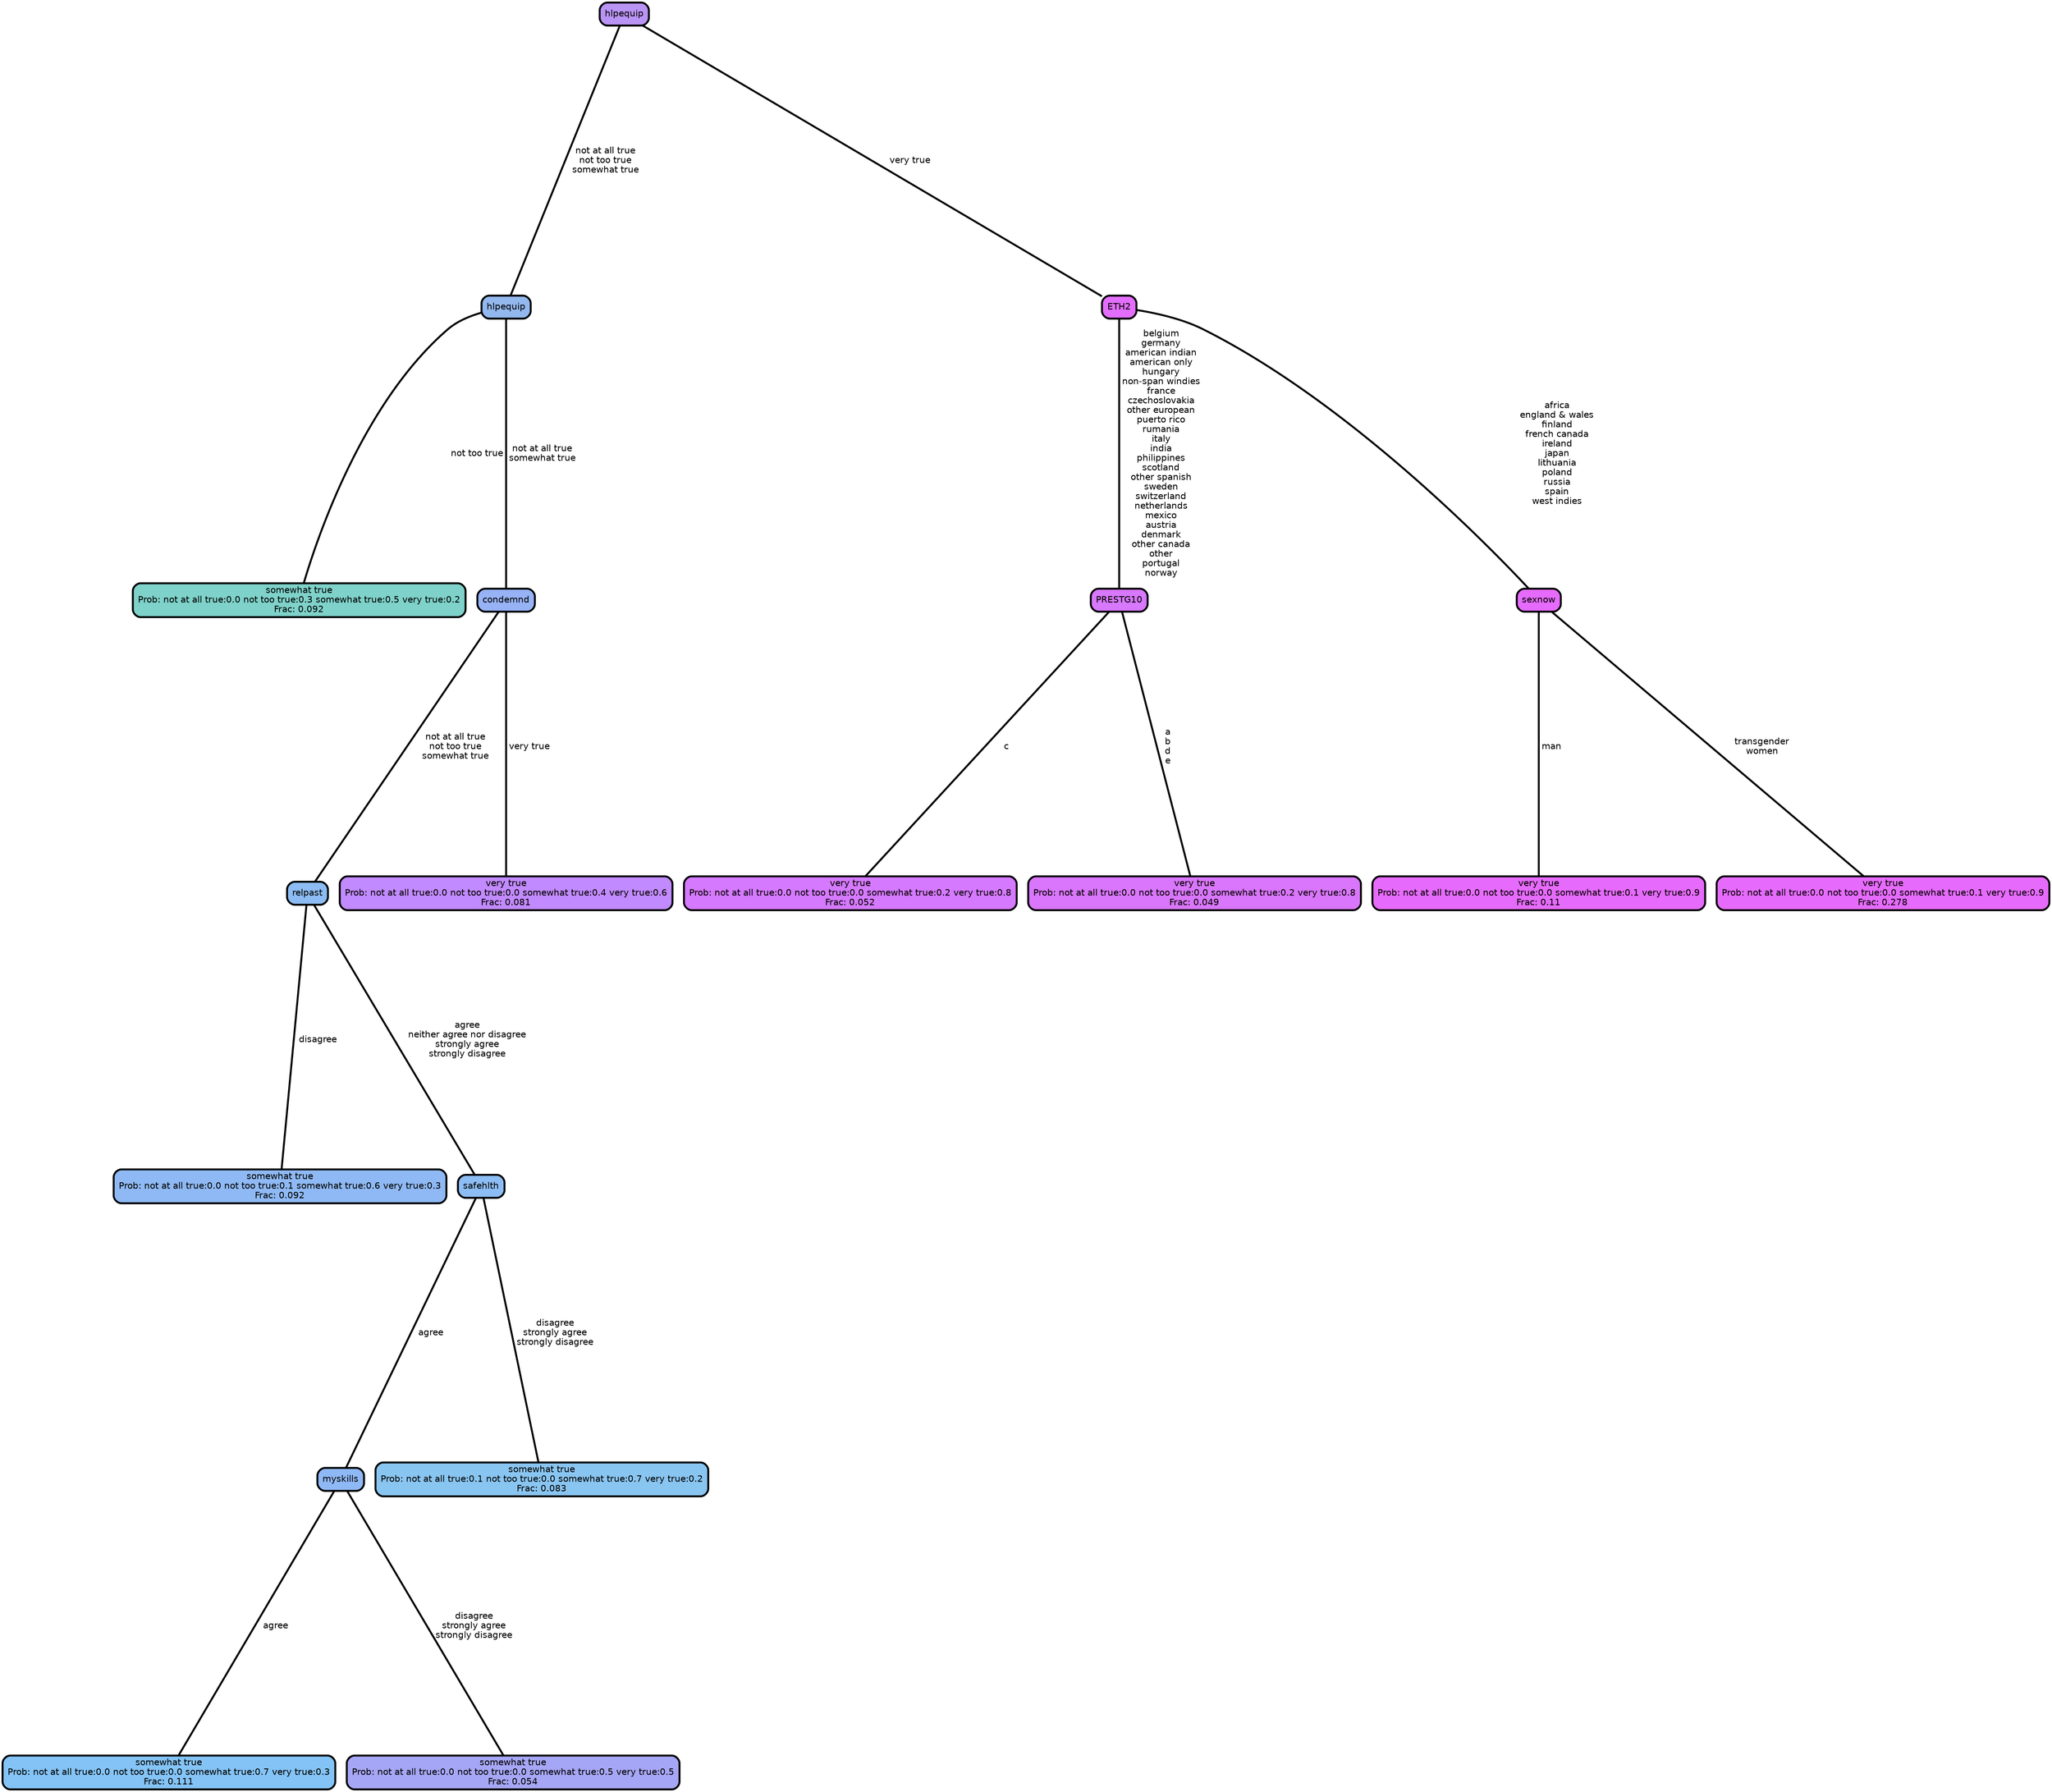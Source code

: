 graph Tree {
node [shape=box, style="filled, rounded",color="black",penwidth="3",fontcolor="black",                 fontname=helvetica] ;
graph [ranksep="0 equally", splines=straight,                 bgcolor=transparent, dpi=200] ;
edge [fontname=helvetica, color=black] ;
0 [label="somewhat true
Prob: not at all true:0.0 not too true:0.3 somewhat true:0.5 very true:0.2
Frac: 0.092", fillcolor="#7ed2ca"] ;
1 [label="hlpequip", fillcolor="#93b8ee"] ;
2 [label="somewhat true
Prob: not at all true:0.0 not too true:0.1 somewhat true:0.6 very true:0.3
Frac: 0.092", fillcolor="#8fb9f4"] ;
3 [label="relpast", fillcolor="#8dbcf4"] ;
4 [label="somewhat true
Prob: not at all true:0.0 not too true:0.0 somewhat true:0.7 very true:0.3
Frac: 0.111", fillcolor="#84c3f6"] ;
5 [label="myskills", fillcolor="#8fb9f6"] ;
6 [label="somewhat true
Prob: not at all true:0.0 not too true:0.0 somewhat true:0.5 very true:0.5
Frac: 0.054", fillcolor="#a6a6f6"] ;
7 [label="safehlth", fillcolor="#8dbdf5"] ;
8 [label="somewhat true
Prob: not at all true:0.1 not too true:0.0 somewhat true:0.7 very true:0.2
Frac: 0.083", fillcolor="#89c5f1"] ;
9 [label="condemnd", fillcolor="#97b3f6"] ;
10 [label="very true
Prob: not at all true:0.0 not too true:0.0 somewhat true:0.4 very true:0.6
Frac: 0.081", fillcolor="#c18aff"] ;
11 [label="hlpequip", fillcolor="#ba94f5"] ;
12 [label="very true
Prob: not at all true:0.0 not too true:0.0 somewhat true:0.2 very true:0.8
Frac: 0.052", fillcolor="#d579ff"] ;
13 [label="PRESTG10", fillcolor="#d778fd"] ;
14 [label="very true
Prob: not at all true:0.0 not too true:0.0 somewhat true:0.2 very true:0.8
Frac: 0.049", fillcolor="#d976fb"] ;
15 [label="ETH2", fillcolor="#e36efd"] ;
16 [label="very true
Prob: not at all true:0.0 not too true:0.0 somewhat true:0.1 very true:0.9
Frac: 0.11", fillcolor="#e66bfc"] ;
17 [label="sexnow", fillcolor="#e66bfd"] ;
18 [label="very true
Prob: not at all true:0.0 not too true:0.0 somewhat true:0.1 very true:0.9
Frac: 0.278", fillcolor="#e66bfd"] ;
1 -- 0 [label=" not too true",penwidth=3] ;
1 -- 9 [label=" not at all true\n somewhat true",penwidth=3] ;
3 -- 2 [label=" disagree",penwidth=3] ;
3 -- 7 [label=" agree\n neither agree nor disagree\n strongly agree\n strongly disagree",penwidth=3] ;
5 -- 4 [label=" agree",penwidth=3] ;
5 -- 6 [label=" disagree\n strongly agree\n strongly disagree",penwidth=3] ;
7 -- 5 [label=" agree",penwidth=3] ;
7 -- 8 [label=" disagree\n strongly agree\n strongly disagree",penwidth=3] ;
9 -- 3 [label=" not at all true\n not too true\n somewhat true",penwidth=3] ;
9 -- 10 [label=" very true",penwidth=3] ;
11 -- 1 [label=" not at all true\n not too true\n somewhat true",penwidth=3] ;
11 -- 15 [label=" very true",penwidth=3] ;
13 -- 12 [label=" c",penwidth=3] ;
13 -- 14 [label=" a\n b\n d\n e",penwidth=3] ;
15 -- 13 [label=" belgium\n germany\n american indian\n american only\n hungary\n non-span windies\n france\n czechoslovakia\n other european\n puerto rico\n rumania\n italy\n india\n philippines\n scotland\n other spanish\n sweden\n switzerland\n netherlands\n mexico\n austria\n denmark\n other canada\n other\n portugal\n norway",penwidth=3] ;
15 -- 17 [label=" africa\n england & wales\n finland\n french canada\n ireland\n japan\n lithuania\n poland\n russia\n spain\n west indies",penwidth=3] ;
17 -- 16 [label=" man",penwidth=3] ;
17 -- 18 [label=" transgender\n women",penwidth=3] ;
{rank = same;}}